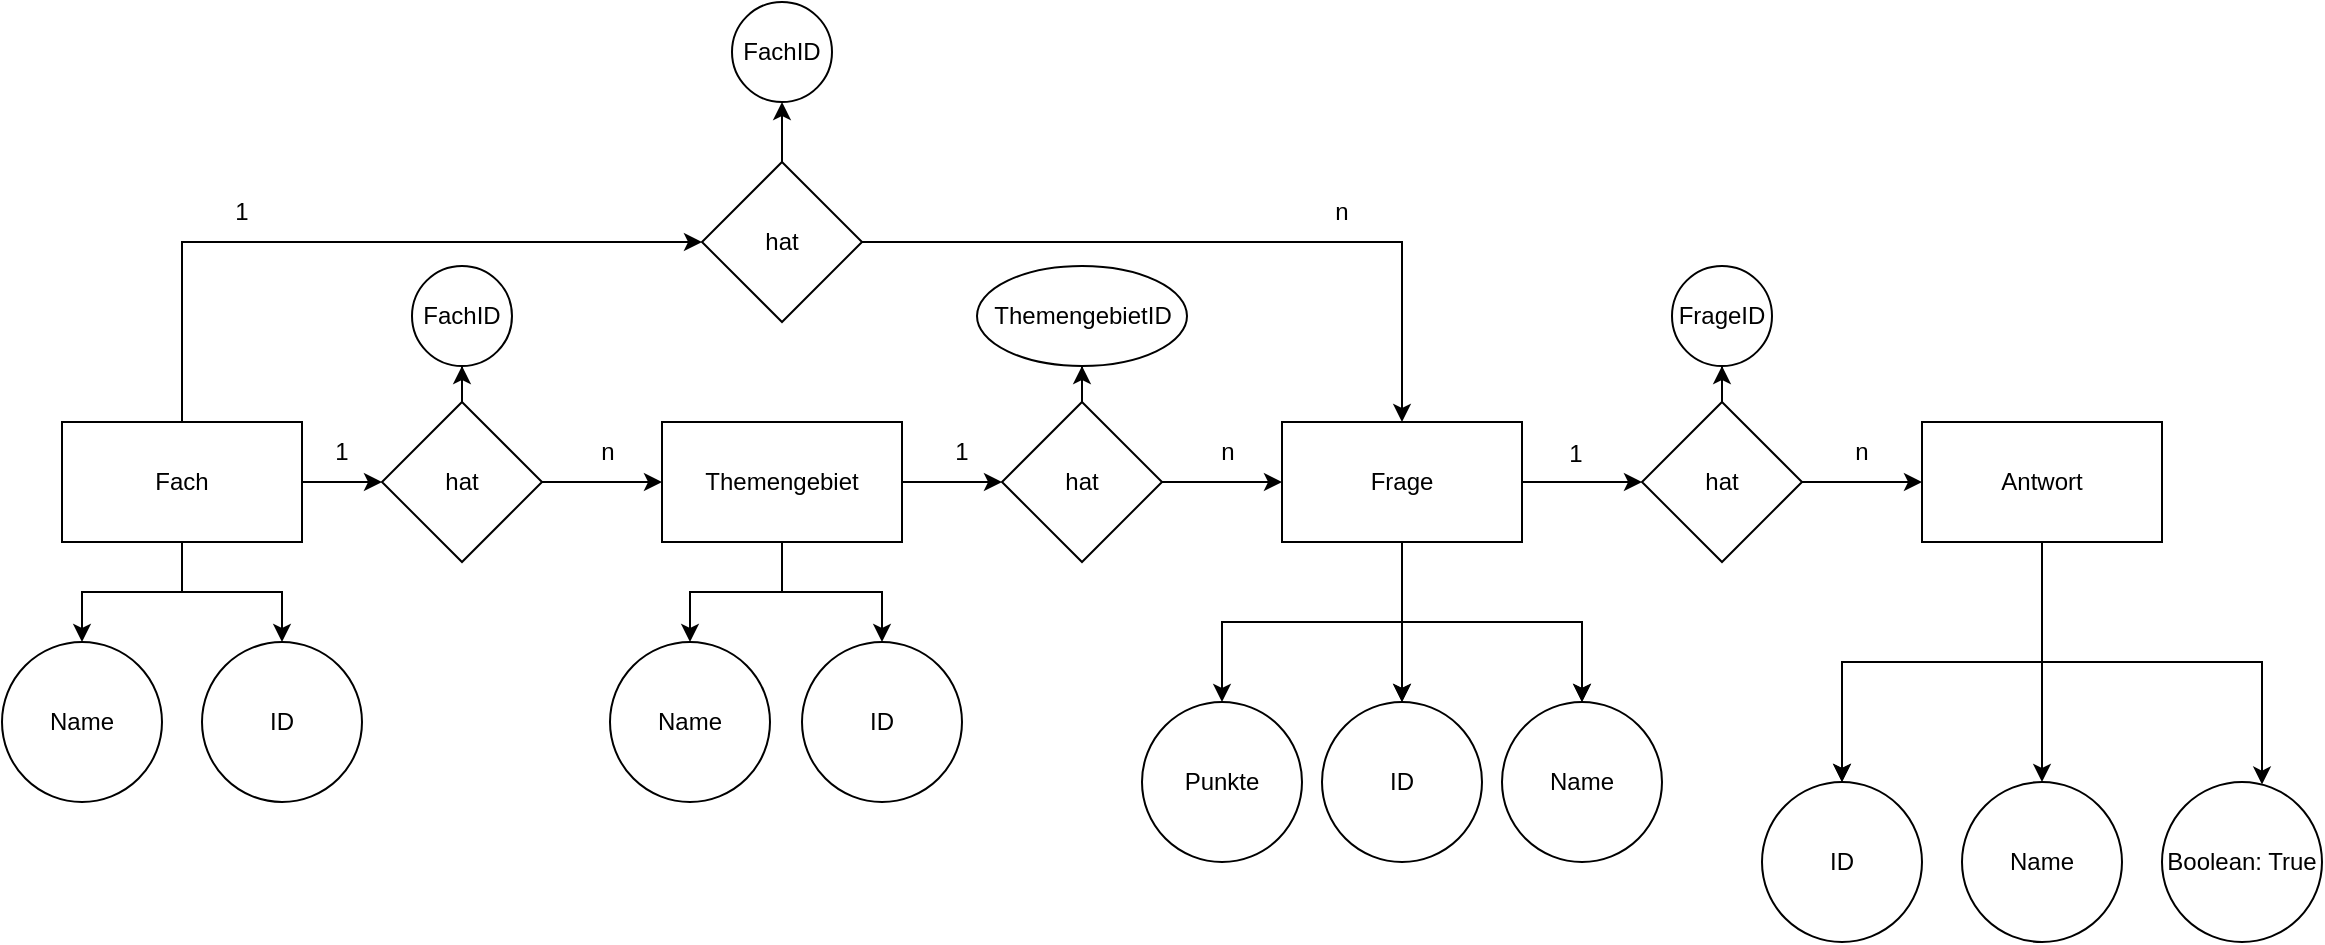 <mxfile version="21.6.5" type="device">
  <diagram name="Seite-1" id="Jrwa2zBKotpQ11cqLeJJ">
    <mxGraphModel dx="1693" dy="2085" grid="1" gridSize="10" guides="1" tooltips="1" connect="1" arrows="1" fold="1" page="1" pageScale="1" pageWidth="827" pageHeight="1169" math="0" shadow="0">
      <root>
        <mxCell id="0" />
        <mxCell id="1" parent="0" />
        <mxCell id="lNHSzIOZlk993kWURvfF-6" value="" style="edgeStyle=orthogonalEdgeStyle;rounded=0;orthogonalLoop=1;jettySize=auto;html=1;" edge="1" parent="1" source="lNHSzIOZlk993kWURvfF-1" target="lNHSzIOZlk993kWURvfF-5">
          <mxGeometry relative="1" as="geometry" />
        </mxCell>
        <mxCell id="lNHSzIOZlk993kWURvfF-17" style="edgeStyle=orthogonalEdgeStyle;rounded=0;orthogonalLoop=1;jettySize=auto;html=1;entryX=0;entryY=0.5;entryDx=0;entryDy=0;exitX=0.5;exitY=0;exitDx=0;exitDy=0;" edge="1" parent="1" source="lNHSzIOZlk993kWURvfF-1" target="lNHSzIOZlk993kWURvfF-14">
          <mxGeometry relative="1" as="geometry" />
        </mxCell>
        <mxCell id="lNHSzIOZlk993kWURvfF-19" value="" style="edgeStyle=orthogonalEdgeStyle;rounded=0;orthogonalLoop=1;jettySize=auto;html=1;" edge="1" parent="1" source="lNHSzIOZlk993kWURvfF-1" target="lNHSzIOZlk993kWURvfF-18">
          <mxGeometry relative="1" as="geometry" />
        </mxCell>
        <mxCell id="lNHSzIOZlk993kWURvfF-21" value="" style="edgeStyle=orthogonalEdgeStyle;rounded=0;orthogonalLoop=1;jettySize=auto;html=1;exitX=0.5;exitY=1;exitDx=0;exitDy=0;" edge="1" parent="1" source="lNHSzIOZlk993kWURvfF-1" target="lNHSzIOZlk993kWURvfF-20">
          <mxGeometry relative="1" as="geometry" />
        </mxCell>
        <mxCell id="lNHSzIOZlk993kWURvfF-1" value="Fach" style="rounded=0;whiteSpace=wrap;html=1;" vertex="1" parent="1">
          <mxGeometry x="80" y="190" width="120" height="60" as="geometry" />
        </mxCell>
        <mxCell id="lNHSzIOZlk993kWURvfF-9" value="" style="edgeStyle=orthogonalEdgeStyle;rounded=0;orthogonalLoop=1;jettySize=auto;html=1;" edge="1" parent="1" source="lNHSzIOZlk993kWURvfF-2" target="lNHSzIOZlk993kWURvfF-8">
          <mxGeometry relative="1" as="geometry" />
        </mxCell>
        <mxCell id="lNHSzIOZlk993kWURvfF-25" value="" style="edgeStyle=orthogonalEdgeStyle;rounded=0;orthogonalLoop=1;jettySize=auto;html=1;" edge="1" parent="1" source="lNHSzIOZlk993kWURvfF-2" target="lNHSzIOZlk993kWURvfF-24">
          <mxGeometry relative="1" as="geometry" />
        </mxCell>
        <mxCell id="lNHSzIOZlk993kWURvfF-27" value="" style="edgeStyle=orthogonalEdgeStyle;rounded=0;orthogonalLoop=1;jettySize=auto;html=1;" edge="1" parent="1" source="lNHSzIOZlk993kWURvfF-2" target="lNHSzIOZlk993kWURvfF-26">
          <mxGeometry relative="1" as="geometry" />
        </mxCell>
        <mxCell id="lNHSzIOZlk993kWURvfF-2" value="Themengebiet" style="rounded=0;whiteSpace=wrap;html=1;" vertex="1" parent="1">
          <mxGeometry x="380" y="190" width="120" height="60" as="geometry" />
        </mxCell>
        <mxCell id="lNHSzIOZlk993kWURvfF-12" value="" style="edgeStyle=orthogonalEdgeStyle;rounded=0;orthogonalLoop=1;jettySize=auto;html=1;" edge="1" parent="1" source="lNHSzIOZlk993kWURvfF-3" target="lNHSzIOZlk993kWURvfF-11">
          <mxGeometry relative="1" as="geometry" />
        </mxCell>
        <mxCell id="lNHSzIOZlk993kWURvfF-29" value="" style="edgeStyle=orthogonalEdgeStyle;rounded=0;orthogonalLoop=1;jettySize=auto;html=1;" edge="1" parent="1" source="lNHSzIOZlk993kWURvfF-3" target="lNHSzIOZlk993kWURvfF-28">
          <mxGeometry relative="1" as="geometry" />
        </mxCell>
        <mxCell id="lNHSzIOZlk993kWURvfF-30" value="" style="edgeStyle=orthogonalEdgeStyle;rounded=0;orthogonalLoop=1;jettySize=auto;html=1;" edge="1" parent="1" source="lNHSzIOZlk993kWURvfF-3" target="lNHSzIOZlk993kWURvfF-28">
          <mxGeometry relative="1" as="geometry" />
        </mxCell>
        <mxCell id="lNHSzIOZlk993kWURvfF-32" value="" style="edgeStyle=orthogonalEdgeStyle;rounded=0;orthogonalLoop=1;jettySize=auto;html=1;" edge="1" parent="1" source="lNHSzIOZlk993kWURvfF-3" target="lNHSzIOZlk993kWURvfF-31">
          <mxGeometry relative="1" as="geometry" />
        </mxCell>
        <mxCell id="lNHSzIOZlk993kWURvfF-33" value="" style="edgeStyle=orthogonalEdgeStyle;rounded=0;orthogonalLoop=1;jettySize=auto;html=1;" edge="1" parent="1" source="lNHSzIOZlk993kWURvfF-3" target="lNHSzIOZlk993kWURvfF-31">
          <mxGeometry relative="1" as="geometry" />
        </mxCell>
        <mxCell id="lNHSzIOZlk993kWURvfF-36" value="" style="edgeStyle=orthogonalEdgeStyle;rounded=0;orthogonalLoop=1;jettySize=auto;html=1;" edge="1" parent="1" source="lNHSzIOZlk993kWURvfF-3" target="lNHSzIOZlk993kWURvfF-35">
          <mxGeometry relative="1" as="geometry" />
        </mxCell>
        <mxCell id="lNHSzIOZlk993kWURvfF-3" value="Frage" style="rounded=0;whiteSpace=wrap;html=1;" vertex="1" parent="1">
          <mxGeometry x="690" y="190" width="120" height="60" as="geometry" />
        </mxCell>
        <mxCell id="lNHSzIOZlk993kWURvfF-38" value="" style="edgeStyle=orthogonalEdgeStyle;rounded=0;orthogonalLoop=1;jettySize=auto;html=1;" edge="1" parent="1" source="lNHSzIOZlk993kWURvfF-4" target="lNHSzIOZlk993kWURvfF-37">
          <mxGeometry relative="1" as="geometry" />
        </mxCell>
        <mxCell id="lNHSzIOZlk993kWURvfF-39" value="" style="edgeStyle=orthogonalEdgeStyle;rounded=0;orthogonalLoop=1;jettySize=auto;html=1;" edge="1" parent="1" source="lNHSzIOZlk993kWURvfF-4" target="lNHSzIOZlk993kWURvfF-37">
          <mxGeometry relative="1" as="geometry" />
        </mxCell>
        <mxCell id="lNHSzIOZlk993kWURvfF-41" value="" style="edgeStyle=orthogonalEdgeStyle;rounded=0;orthogonalLoop=1;jettySize=auto;html=1;" edge="1" parent="1" source="lNHSzIOZlk993kWURvfF-4" target="lNHSzIOZlk993kWURvfF-40">
          <mxGeometry relative="1" as="geometry" />
        </mxCell>
        <mxCell id="lNHSzIOZlk993kWURvfF-43" value="" style="edgeStyle=orthogonalEdgeStyle;rounded=0;orthogonalLoop=1;jettySize=auto;html=1;" edge="1" parent="1" source="lNHSzIOZlk993kWURvfF-4" target="lNHSzIOZlk993kWURvfF-42">
          <mxGeometry relative="1" as="geometry">
            <Array as="points">
              <mxPoint x="1070" y="310" />
              <mxPoint x="1180" y="310" />
            </Array>
          </mxGeometry>
        </mxCell>
        <mxCell id="lNHSzIOZlk993kWURvfF-4" value="Antwort" style="rounded=0;whiteSpace=wrap;html=1;" vertex="1" parent="1">
          <mxGeometry x="1010" y="190" width="120" height="60" as="geometry" />
        </mxCell>
        <mxCell id="lNHSzIOZlk993kWURvfF-7" value="" style="edgeStyle=orthogonalEdgeStyle;rounded=0;orthogonalLoop=1;jettySize=auto;html=1;" edge="1" parent="1" source="lNHSzIOZlk993kWURvfF-5" target="lNHSzIOZlk993kWURvfF-2">
          <mxGeometry relative="1" as="geometry" />
        </mxCell>
        <mxCell id="lNHSzIOZlk993kWURvfF-51" value="" style="edgeStyle=orthogonalEdgeStyle;rounded=0;orthogonalLoop=1;jettySize=auto;html=1;" edge="1" parent="1" source="lNHSzIOZlk993kWURvfF-5" target="lNHSzIOZlk993kWURvfF-50">
          <mxGeometry relative="1" as="geometry" />
        </mxCell>
        <mxCell id="lNHSzIOZlk993kWURvfF-5" value="hat" style="rhombus;whiteSpace=wrap;html=1;rounded=0;" vertex="1" parent="1">
          <mxGeometry x="240" y="180" width="80" height="80" as="geometry" />
        </mxCell>
        <mxCell id="lNHSzIOZlk993kWURvfF-10" value="" style="edgeStyle=orthogonalEdgeStyle;rounded=0;orthogonalLoop=1;jettySize=auto;html=1;" edge="1" parent="1" source="lNHSzIOZlk993kWURvfF-8" target="lNHSzIOZlk993kWURvfF-3">
          <mxGeometry relative="1" as="geometry" />
        </mxCell>
        <mxCell id="lNHSzIOZlk993kWURvfF-57" value="" style="edgeStyle=orthogonalEdgeStyle;rounded=0;orthogonalLoop=1;jettySize=auto;html=1;" edge="1" parent="1" source="lNHSzIOZlk993kWURvfF-8" target="lNHSzIOZlk993kWURvfF-56">
          <mxGeometry relative="1" as="geometry" />
        </mxCell>
        <mxCell id="lNHSzIOZlk993kWURvfF-8" value="hat" style="rhombus;whiteSpace=wrap;html=1;rounded=0;" vertex="1" parent="1">
          <mxGeometry x="550" y="180" width="80" height="80" as="geometry" />
        </mxCell>
        <mxCell id="lNHSzIOZlk993kWURvfF-13" value="" style="edgeStyle=orthogonalEdgeStyle;rounded=0;orthogonalLoop=1;jettySize=auto;html=1;" edge="1" parent="1" source="lNHSzIOZlk993kWURvfF-11" target="lNHSzIOZlk993kWURvfF-4">
          <mxGeometry relative="1" as="geometry" />
        </mxCell>
        <mxCell id="lNHSzIOZlk993kWURvfF-59" value="" style="edgeStyle=orthogonalEdgeStyle;rounded=0;orthogonalLoop=1;jettySize=auto;html=1;" edge="1" parent="1" source="lNHSzIOZlk993kWURvfF-11" target="lNHSzIOZlk993kWURvfF-58">
          <mxGeometry relative="1" as="geometry" />
        </mxCell>
        <mxCell id="lNHSzIOZlk993kWURvfF-11" value="hat" style="rhombus;whiteSpace=wrap;html=1;rounded=0;" vertex="1" parent="1">
          <mxGeometry x="870" y="180" width="80" height="80" as="geometry" />
        </mxCell>
        <mxCell id="lNHSzIOZlk993kWURvfF-16" style="edgeStyle=orthogonalEdgeStyle;rounded=0;orthogonalLoop=1;jettySize=auto;html=1;entryX=0.5;entryY=0;entryDx=0;entryDy=0;" edge="1" parent="1" source="lNHSzIOZlk993kWURvfF-14" target="lNHSzIOZlk993kWURvfF-3">
          <mxGeometry relative="1" as="geometry" />
        </mxCell>
        <mxCell id="lNHSzIOZlk993kWURvfF-55" value="" style="edgeStyle=orthogonalEdgeStyle;rounded=0;orthogonalLoop=1;jettySize=auto;html=1;" edge="1" parent="1" source="lNHSzIOZlk993kWURvfF-14" target="lNHSzIOZlk993kWURvfF-54">
          <mxGeometry relative="1" as="geometry" />
        </mxCell>
        <mxCell id="lNHSzIOZlk993kWURvfF-14" value="hat" style="rhombus;whiteSpace=wrap;html=1;rounded=0;" vertex="1" parent="1">
          <mxGeometry x="400" y="60" width="80" height="80" as="geometry" />
        </mxCell>
        <mxCell id="lNHSzIOZlk993kWURvfF-18" value="ID" style="ellipse;whiteSpace=wrap;html=1;rounded=0;" vertex="1" parent="1">
          <mxGeometry x="150" y="300" width="80" height="80" as="geometry" />
        </mxCell>
        <mxCell id="lNHSzIOZlk993kWURvfF-20" value="Name" style="ellipse;whiteSpace=wrap;html=1;rounded=0;" vertex="1" parent="1">
          <mxGeometry x="50" y="300" width="80" height="80" as="geometry" />
        </mxCell>
        <mxCell id="lNHSzIOZlk993kWURvfF-22" value="1" style="text;html=1;strokeColor=none;fillColor=none;align=center;verticalAlign=middle;whiteSpace=wrap;rounded=0;" vertex="1" parent="1">
          <mxGeometry x="190" y="190" width="60" height="30" as="geometry" />
        </mxCell>
        <mxCell id="lNHSzIOZlk993kWURvfF-23" value="n" style="text;html=1;strokeColor=none;fillColor=none;align=center;verticalAlign=middle;whiteSpace=wrap;rounded=0;" vertex="1" parent="1">
          <mxGeometry x="323" y="190" width="60" height="30" as="geometry" />
        </mxCell>
        <mxCell id="lNHSzIOZlk993kWURvfF-24" value="ID" style="ellipse;whiteSpace=wrap;html=1;rounded=0;" vertex="1" parent="1">
          <mxGeometry x="450" y="300" width="80" height="80" as="geometry" />
        </mxCell>
        <mxCell id="lNHSzIOZlk993kWURvfF-26" value="Name" style="ellipse;whiteSpace=wrap;html=1;rounded=0;" vertex="1" parent="1">
          <mxGeometry x="354" y="300" width="80" height="80" as="geometry" />
        </mxCell>
        <mxCell id="lNHSzIOZlk993kWURvfF-28" value="&lt;div&gt;ID&lt;/div&gt;" style="ellipse;whiteSpace=wrap;html=1;rounded=0;" vertex="1" parent="1">
          <mxGeometry x="710" y="330" width="80" height="80" as="geometry" />
        </mxCell>
        <mxCell id="lNHSzIOZlk993kWURvfF-31" value="Name" style="ellipse;whiteSpace=wrap;html=1;rounded=0;" vertex="1" parent="1">
          <mxGeometry x="800" y="330" width="80" height="80" as="geometry" />
        </mxCell>
        <mxCell id="lNHSzIOZlk993kWURvfF-35" value="&lt;div&gt;Punkte&lt;/div&gt;" style="ellipse;whiteSpace=wrap;html=1;rounded=0;" vertex="1" parent="1">
          <mxGeometry x="620" y="330" width="80" height="80" as="geometry" />
        </mxCell>
        <mxCell id="lNHSzIOZlk993kWURvfF-37" value="ID" style="ellipse;whiteSpace=wrap;html=1;rounded=0;" vertex="1" parent="1">
          <mxGeometry x="930" y="370" width="80" height="80" as="geometry" />
        </mxCell>
        <mxCell id="lNHSzIOZlk993kWURvfF-40" value="Name" style="ellipse;whiteSpace=wrap;html=1;rounded=0;" vertex="1" parent="1">
          <mxGeometry x="1030" y="370" width="80" height="80" as="geometry" />
        </mxCell>
        <mxCell id="lNHSzIOZlk993kWURvfF-42" value="Boolean: True" style="ellipse;whiteSpace=wrap;html=1;rounded=0;" vertex="1" parent="1">
          <mxGeometry x="1130" y="370" width="80" height="80" as="geometry" />
        </mxCell>
        <mxCell id="lNHSzIOZlk993kWURvfF-44" value="1" style="text;html=1;strokeColor=none;fillColor=none;align=center;verticalAlign=middle;whiteSpace=wrap;rounded=0;" vertex="1" parent="1">
          <mxGeometry x="500" y="190" width="60" height="30" as="geometry" />
        </mxCell>
        <mxCell id="lNHSzIOZlk993kWURvfF-45" value="1" style="text;html=1;strokeColor=none;fillColor=none;align=center;verticalAlign=middle;whiteSpace=wrap;rounded=0;" vertex="1" parent="1">
          <mxGeometry x="807" y="191" width="60" height="30" as="geometry" />
        </mxCell>
        <mxCell id="lNHSzIOZlk993kWURvfF-46" value="1" style="text;html=1;strokeColor=none;fillColor=none;align=center;verticalAlign=middle;whiteSpace=wrap;rounded=0;" vertex="1" parent="1">
          <mxGeometry x="140" y="70" width="60" height="30" as="geometry" />
        </mxCell>
        <mxCell id="lNHSzIOZlk993kWURvfF-47" value="n" style="text;html=1;strokeColor=none;fillColor=none;align=center;verticalAlign=middle;whiteSpace=wrap;rounded=0;" vertex="1" parent="1">
          <mxGeometry x="633" y="190" width="60" height="30" as="geometry" />
        </mxCell>
        <mxCell id="lNHSzIOZlk993kWURvfF-48" value="n" style="text;html=1;strokeColor=none;fillColor=none;align=center;verticalAlign=middle;whiteSpace=wrap;rounded=0;" vertex="1" parent="1">
          <mxGeometry x="950" y="190" width="60" height="30" as="geometry" />
        </mxCell>
        <mxCell id="lNHSzIOZlk993kWURvfF-49" value="n" style="text;html=1;strokeColor=none;fillColor=none;align=center;verticalAlign=middle;whiteSpace=wrap;rounded=0;" vertex="1" parent="1">
          <mxGeometry x="690" y="70" width="60" height="30" as="geometry" />
        </mxCell>
        <mxCell id="lNHSzIOZlk993kWURvfF-50" value="FachID" style="ellipse;whiteSpace=wrap;html=1;rounded=0;" vertex="1" parent="1">
          <mxGeometry x="255" y="112" width="50" height="50" as="geometry" />
        </mxCell>
        <mxCell id="lNHSzIOZlk993kWURvfF-54" value="FachID" style="ellipse;whiteSpace=wrap;html=1;rounded=0;" vertex="1" parent="1">
          <mxGeometry x="415" y="-20" width="50" height="50" as="geometry" />
        </mxCell>
        <mxCell id="lNHSzIOZlk993kWURvfF-56" value="ThemengebietID" style="ellipse;whiteSpace=wrap;html=1;rounded=0;" vertex="1" parent="1">
          <mxGeometry x="537.5" y="112" width="105" height="50" as="geometry" />
        </mxCell>
        <mxCell id="lNHSzIOZlk993kWURvfF-58" value="FrageID" style="ellipse;whiteSpace=wrap;html=1;rounded=0;" vertex="1" parent="1">
          <mxGeometry x="885" y="112" width="50" height="50" as="geometry" />
        </mxCell>
      </root>
    </mxGraphModel>
  </diagram>
</mxfile>
